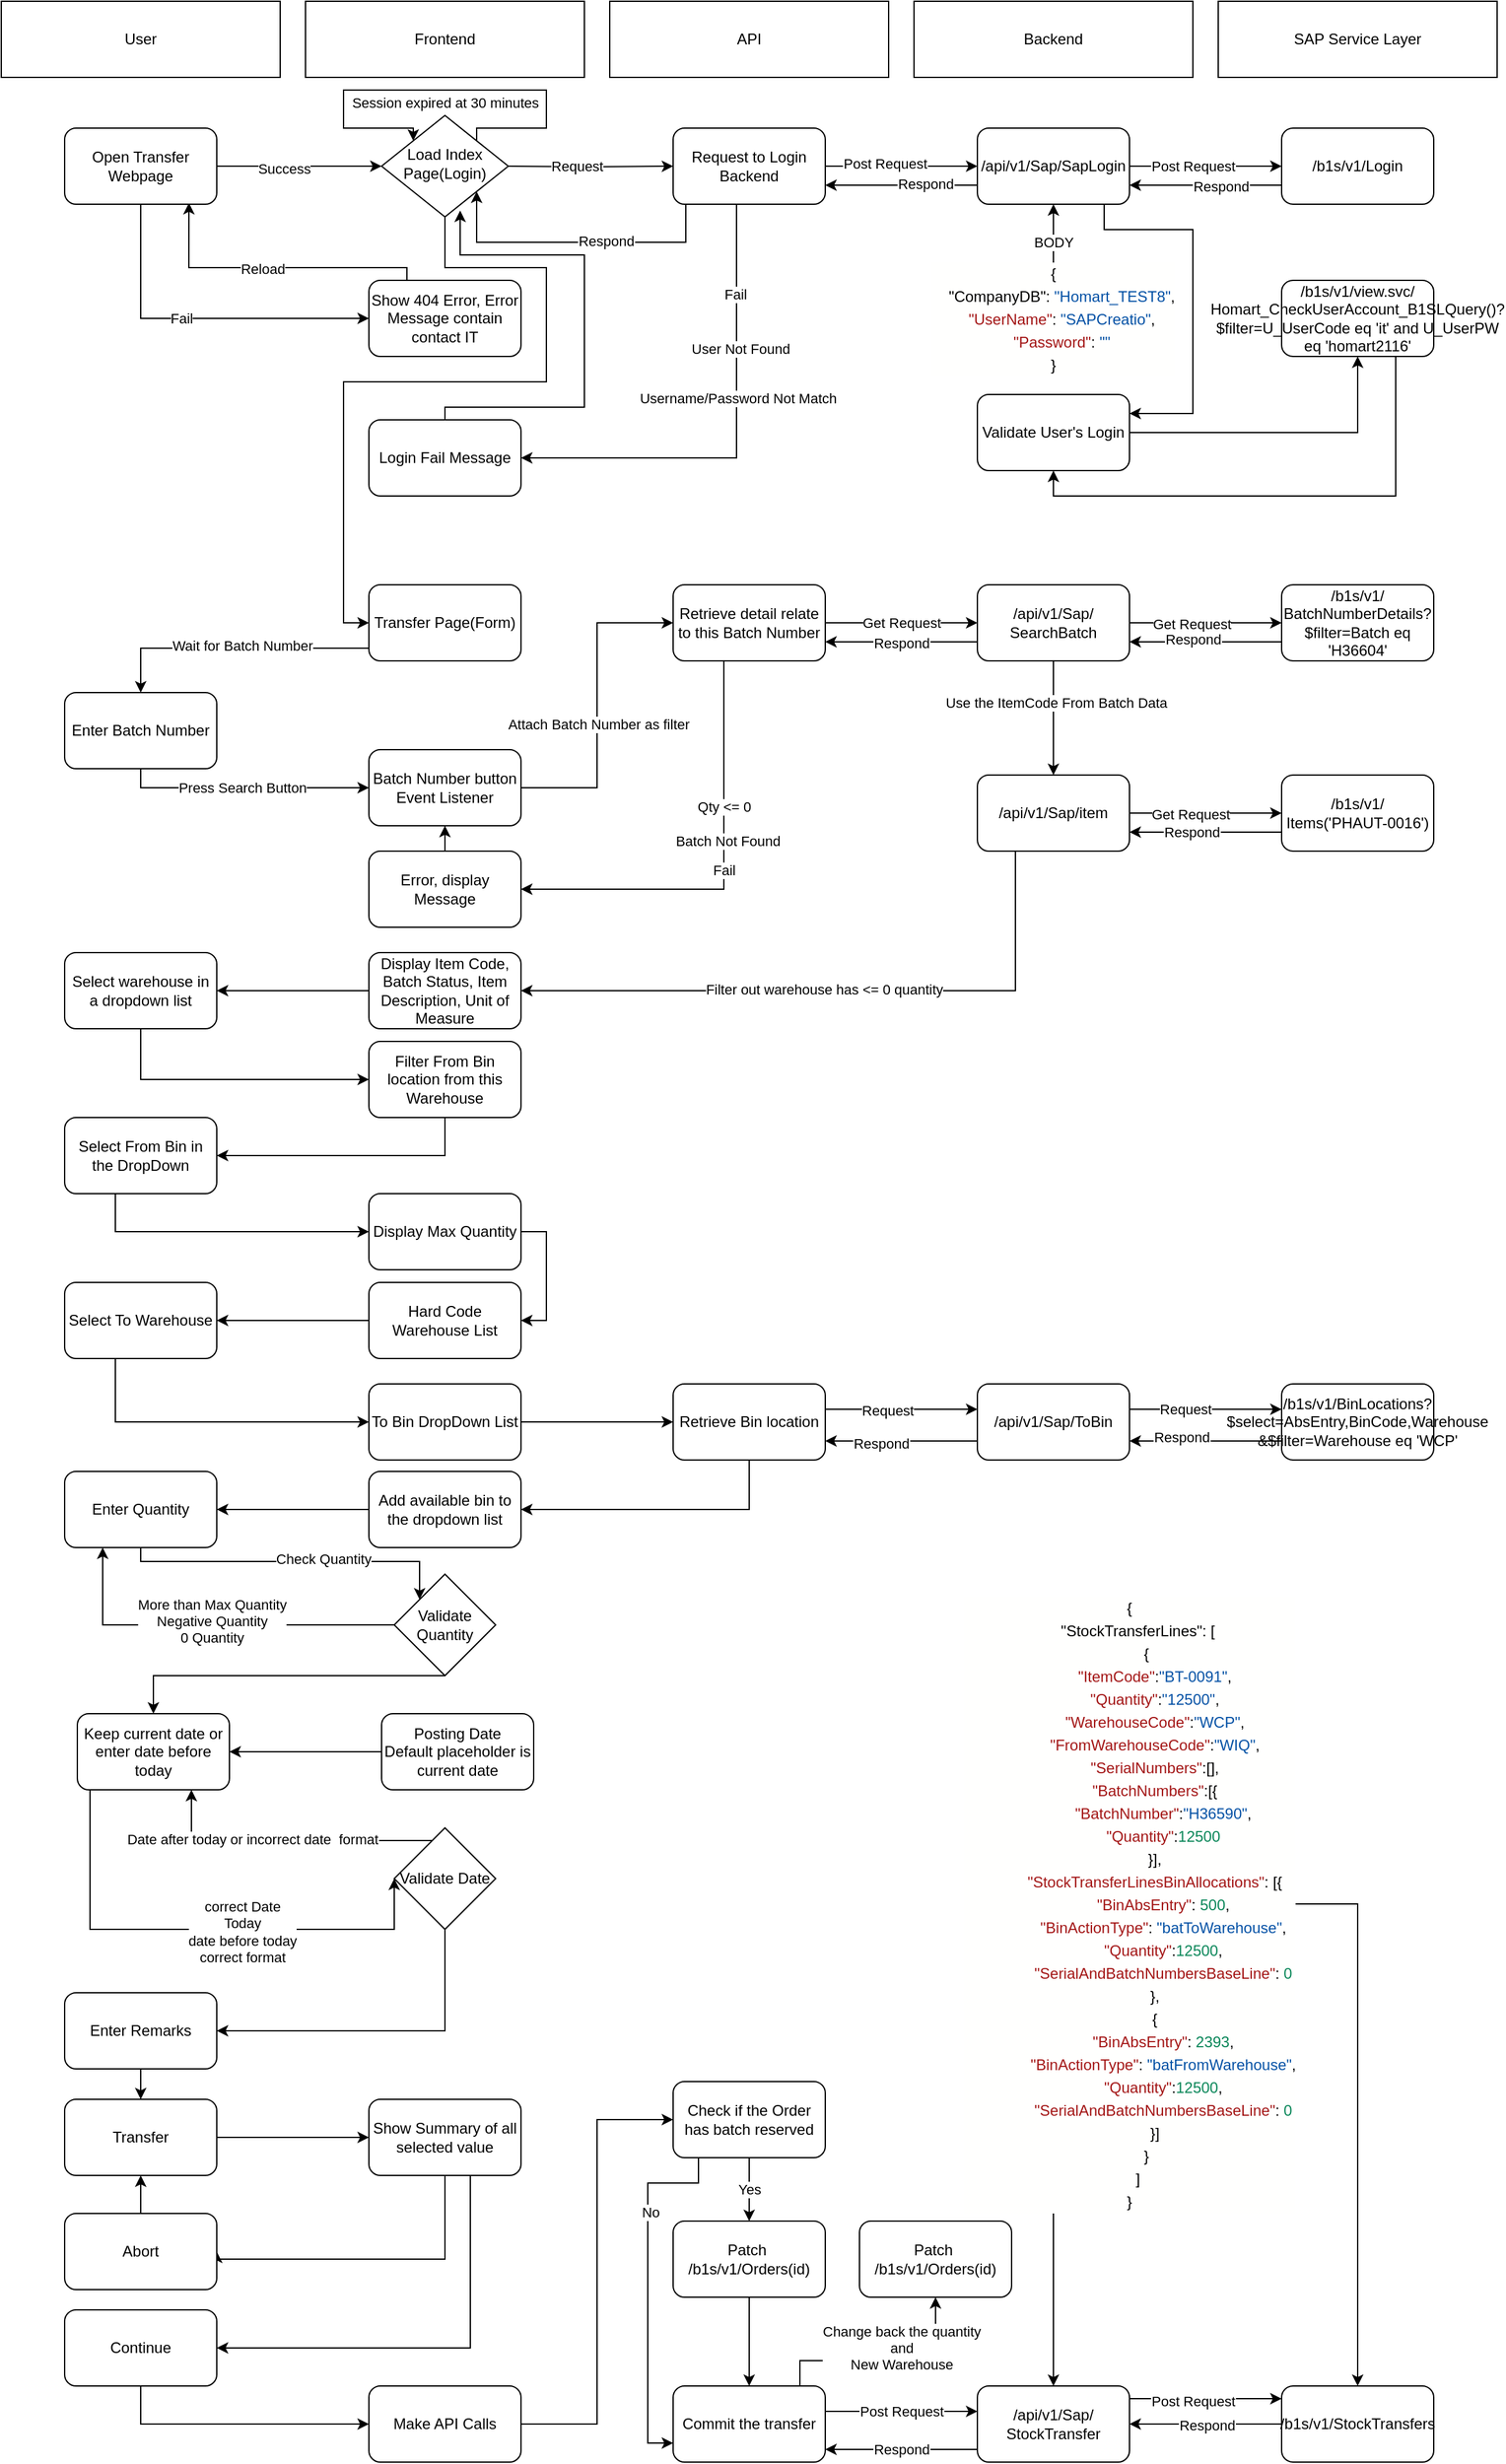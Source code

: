 <mxfile version="21.1.7" type="github">
  <diagram id="C5RBs43oDa-KdzZeNtuy" name="Page-1">
    <mxGraphModel dx="1194" dy="766" grid="1" gridSize="10" guides="1" tooltips="1" connect="1" arrows="1" fold="1" page="1" pageScale="1" pageWidth="827" pageHeight="1169" math="0" shadow="0">
      <root>
        <mxCell id="WIyWlLk6GJQsqaUBKTNV-0" />
        <mxCell id="WIyWlLk6GJQsqaUBKTNV-1" parent="WIyWlLk6GJQsqaUBKTNV-0" />
        <mxCell id="266Brj4KPM92YKpS748g-17" style="edgeStyle=orthogonalEdgeStyle;rounded=0;orthogonalLoop=1;jettySize=auto;html=1;entryX=0;entryY=0.5;entryDx=0;entryDy=0;" parent="WIyWlLk6GJQsqaUBKTNV-1" target="266Brj4KPM92YKpS748g-11" edge="1">
          <mxGeometry relative="1" as="geometry">
            <mxPoint x="430" y="140" as="sourcePoint" />
          </mxGeometry>
        </mxCell>
        <mxCell id="266Brj4KPM92YKpS748g-18" value="Request" style="edgeLabel;html=1;align=center;verticalAlign=middle;resizable=0;points=[];" parent="266Brj4KPM92YKpS748g-17" vertex="1" connectable="0">
          <mxGeometry x="-0.183" y="1" relative="1" as="geometry">
            <mxPoint as="offset" />
          </mxGeometry>
        </mxCell>
        <mxCell id="266Brj4KPM92YKpS748g-58" style="edgeStyle=orthogonalEdgeStyle;rounded=0;orthogonalLoop=1;jettySize=auto;html=1;entryX=0;entryY=0.5;entryDx=0;entryDy=0;" parent="WIyWlLk6GJQsqaUBKTNV-1" source="WIyWlLk6GJQsqaUBKTNV-6" target="266Brj4KPM92YKpS748g-57" edge="1">
          <mxGeometry relative="1" as="geometry">
            <Array as="points">
              <mxPoint x="380" y="220" />
              <mxPoint x="460" y="220" />
              <mxPoint x="460" y="310" />
              <mxPoint x="300" y="310" />
              <mxPoint x="300" y="500" />
            </Array>
          </mxGeometry>
        </mxCell>
        <mxCell id="WIyWlLk6GJQsqaUBKTNV-6" value="Load Index Page(Login)" style="rhombus;whiteSpace=wrap;html=1;shadow=0;fontFamily=Helvetica;fontSize=12;align=center;strokeWidth=1;spacing=6;spacingTop=-4;" parent="WIyWlLk6GJQsqaUBKTNV-1" vertex="1">
          <mxGeometry x="330" y="100" width="100" height="80" as="geometry" />
        </mxCell>
        <mxCell id="266Brj4KPM92YKpS748g-0" value="User" style="rounded=0;whiteSpace=wrap;html=1;" parent="WIyWlLk6GJQsqaUBKTNV-1" vertex="1">
          <mxGeometry x="30" y="10" width="220" height="60" as="geometry" />
        </mxCell>
        <mxCell id="266Brj4KPM92YKpS748g-4" value="Frontend" style="rounded=0;whiteSpace=wrap;html=1;" parent="WIyWlLk6GJQsqaUBKTNV-1" vertex="1">
          <mxGeometry x="270" y="10" width="220" height="60" as="geometry" />
        </mxCell>
        <mxCell id="266Brj4KPM92YKpS748g-5" value="SAP Service Layer" style="rounded=0;whiteSpace=wrap;html=1;" parent="WIyWlLk6GJQsqaUBKTNV-1" vertex="1">
          <mxGeometry x="990" y="10" width="220" height="60" as="geometry" />
        </mxCell>
        <mxCell id="266Brj4KPM92YKpS748g-6" value="API" style="rounded=0;whiteSpace=wrap;html=1;" parent="WIyWlLk6GJQsqaUBKTNV-1" vertex="1">
          <mxGeometry x="510" y="10" width="220" height="60" as="geometry" />
        </mxCell>
        <mxCell id="266Brj4KPM92YKpS748g-7" value="Backend" style="rounded=0;whiteSpace=wrap;html=1;" parent="WIyWlLk6GJQsqaUBKTNV-1" vertex="1">
          <mxGeometry x="750" y="10" width="220" height="60" as="geometry" />
        </mxCell>
        <mxCell id="266Brj4KPM92YKpS748g-13" style="edgeStyle=orthogonalEdgeStyle;rounded=0;orthogonalLoop=1;jettySize=auto;html=1;entryX=0;entryY=0.5;entryDx=0;entryDy=0;" parent="WIyWlLk6GJQsqaUBKTNV-1" source="266Brj4KPM92YKpS748g-11" target="266Brj4KPM92YKpS748g-12" edge="1">
          <mxGeometry relative="1" as="geometry" />
        </mxCell>
        <mxCell id="266Brj4KPM92YKpS748g-28" value="Post Request" style="edgeLabel;html=1;align=center;verticalAlign=middle;resizable=0;points=[];" parent="266Brj4KPM92YKpS748g-13" vertex="1" connectable="0">
          <mxGeometry x="-0.218" y="2" relative="1" as="geometry">
            <mxPoint as="offset" />
          </mxGeometry>
        </mxCell>
        <mxCell id="266Brj4KPM92YKpS748g-22" style="edgeStyle=orthogonalEdgeStyle;rounded=0;orthogonalLoop=1;jettySize=auto;html=1;entryX=1;entryY=0.5;entryDx=0;entryDy=0;" parent="WIyWlLk6GJQsqaUBKTNV-1" source="266Brj4KPM92YKpS748g-11" target="266Brj4KPM92YKpS748g-21" edge="1">
          <mxGeometry relative="1" as="geometry">
            <Array as="points">
              <mxPoint x="610" y="370" />
            </Array>
          </mxGeometry>
        </mxCell>
        <mxCell id="266Brj4KPM92YKpS748g-24" value="Fail" style="edgeLabel;html=1;align=center;verticalAlign=middle;resizable=0;points=[];" parent="266Brj4KPM92YKpS748g-22" vertex="1" connectable="0">
          <mxGeometry x="-0.616" y="-1" relative="1" as="geometry">
            <mxPoint as="offset" />
          </mxGeometry>
        </mxCell>
        <mxCell id="266Brj4KPM92YKpS748g-91" value="User Not Found" style="edgeLabel;html=1;align=center;verticalAlign=middle;resizable=0;points=[];" parent="266Brj4KPM92YKpS748g-22" vertex="1" connectable="0">
          <mxGeometry x="-0.384" y="3" relative="1" as="geometry">
            <mxPoint as="offset" />
          </mxGeometry>
        </mxCell>
        <mxCell id="266Brj4KPM92YKpS748g-92" value="Username/Password Not Match" style="edgeLabel;html=1;align=center;verticalAlign=middle;resizable=0;points=[];" parent="266Brj4KPM92YKpS748g-22" vertex="1" connectable="0">
          <mxGeometry x="-0.173" y="1" relative="1" as="geometry">
            <mxPoint as="offset" />
          </mxGeometry>
        </mxCell>
        <mxCell id="266Brj4KPM92YKpS748g-34" style="edgeStyle=orthogonalEdgeStyle;rounded=0;orthogonalLoop=1;jettySize=auto;html=1;entryX=1;entryY=1;entryDx=0;entryDy=0;" parent="WIyWlLk6GJQsqaUBKTNV-1" source="266Brj4KPM92YKpS748g-11" edge="1">
          <mxGeometry relative="1" as="geometry">
            <mxPoint x="405" y="160" as="targetPoint" />
            <Array as="points">
              <mxPoint x="570" y="200" />
              <mxPoint x="405" y="200" />
            </Array>
          </mxGeometry>
        </mxCell>
        <mxCell id="266Brj4KPM92YKpS748g-35" value="Respond" style="edgeLabel;html=1;align=center;verticalAlign=middle;resizable=0;points=[];" parent="266Brj4KPM92YKpS748g-34" vertex="1" connectable="0">
          <mxGeometry x="-0.205" y="-1" relative="1" as="geometry">
            <mxPoint as="offset" />
          </mxGeometry>
        </mxCell>
        <mxCell id="266Brj4KPM92YKpS748g-11" value="Request to Login Backend" style="rounded=1;whiteSpace=wrap;html=1;" parent="WIyWlLk6GJQsqaUBKTNV-1" vertex="1">
          <mxGeometry x="560" y="110" width="120" height="60" as="geometry" />
        </mxCell>
        <mxCell id="266Brj4KPM92YKpS748g-16" style="edgeStyle=orthogonalEdgeStyle;rounded=0;orthogonalLoop=1;jettySize=auto;html=1;entryX=0;entryY=0.5;entryDx=0;entryDy=0;" parent="WIyWlLk6GJQsqaUBKTNV-1" source="266Brj4KPM92YKpS748g-12" target="266Brj4KPM92YKpS748g-15" edge="1">
          <mxGeometry relative="1" as="geometry" />
        </mxCell>
        <mxCell id="266Brj4KPM92YKpS748g-32" style="edgeStyle=orthogonalEdgeStyle;rounded=0;orthogonalLoop=1;jettySize=auto;html=1;entryX=1;entryY=0.75;entryDx=0;entryDy=0;" parent="WIyWlLk6GJQsqaUBKTNV-1" source="266Brj4KPM92YKpS748g-12" target="266Brj4KPM92YKpS748g-11" edge="1">
          <mxGeometry relative="1" as="geometry">
            <Array as="points">
              <mxPoint x="750" y="155" />
              <mxPoint x="750" y="155" />
            </Array>
          </mxGeometry>
        </mxCell>
        <mxCell id="266Brj4KPM92YKpS748g-33" value="Respond" style="edgeLabel;html=1;align=center;verticalAlign=middle;resizable=0;points=[];" parent="266Brj4KPM92YKpS748g-32" vertex="1" connectable="0">
          <mxGeometry x="-0.309" y="-1" relative="1" as="geometry">
            <mxPoint as="offset" />
          </mxGeometry>
        </mxCell>
        <mxCell id="266Brj4KPM92YKpS748g-98" style="edgeStyle=orthogonalEdgeStyle;rounded=0;orthogonalLoop=1;jettySize=auto;html=1;entryX=1;entryY=0.25;entryDx=0;entryDy=0;" parent="WIyWlLk6GJQsqaUBKTNV-1" source="266Brj4KPM92YKpS748g-12" target="266Brj4KPM92YKpS748g-100" edge="1">
          <mxGeometry relative="1" as="geometry">
            <mxPoint x="940" y="320" as="targetPoint" />
            <Array as="points">
              <mxPoint x="900" y="190" />
              <mxPoint x="970" y="190" />
              <mxPoint x="970" y="335" />
            </Array>
          </mxGeometry>
        </mxCell>
        <mxCell id="266Brj4KPM92YKpS748g-12" value="/api/v1/Sap/SapLogin" style="rounded=1;whiteSpace=wrap;html=1;" parent="WIyWlLk6GJQsqaUBKTNV-1" vertex="1">
          <mxGeometry x="800" y="110" width="120" height="60" as="geometry" />
        </mxCell>
        <mxCell id="266Brj4KPM92YKpS748g-30" style="edgeStyle=orthogonalEdgeStyle;rounded=0;orthogonalLoop=1;jettySize=auto;html=1;entryX=1;entryY=0.75;entryDx=0;entryDy=0;" parent="WIyWlLk6GJQsqaUBKTNV-1" source="266Brj4KPM92YKpS748g-15" target="266Brj4KPM92YKpS748g-12" edge="1">
          <mxGeometry relative="1" as="geometry">
            <Array as="points">
              <mxPoint x="990" y="155" />
              <mxPoint x="990" y="155" />
            </Array>
          </mxGeometry>
        </mxCell>
        <mxCell id="266Brj4KPM92YKpS748g-31" value="Respond" style="edgeLabel;html=1;align=center;verticalAlign=middle;resizable=0;points=[];" parent="266Brj4KPM92YKpS748g-30" vertex="1" connectable="0">
          <mxGeometry x="-0.2" y="1" relative="1" as="geometry">
            <mxPoint as="offset" />
          </mxGeometry>
        </mxCell>
        <mxCell id="266Brj4KPM92YKpS748g-15" value="/b1s/v1/Login" style="rounded=1;whiteSpace=wrap;html=1;" parent="WIyWlLk6GJQsqaUBKTNV-1" vertex="1">
          <mxGeometry x="1040" y="110" width="120" height="60" as="geometry" />
        </mxCell>
        <mxCell id="266Brj4KPM92YKpS748g-38" style="edgeStyle=orthogonalEdgeStyle;rounded=0;orthogonalLoop=1;jettySize=auto;html=1;entryX=0.62;entryY=0.938;entryDx=0;entryDy=0;entryPerimeter=0;" parent="WIyWlLk6GJQsqaUBKTNV-1" source="266Brj4KPM92YKpS748g-21" target="WIyWlLk6GJQsqaUBKTNV-6" edge="1">
          <mxGeometry relative="1" as="geometry">
            <mxPoint x="355" y="160" as="targetPoint" />
            <Array as="points">
              <mxPoint x="380" y="330" />
              <mxPoint x="490" y="330" />
              <mxPoint x="490" y="210" />
              <mxPoint x="392" y="210" />
            </Array>
          </mxGeometry>
        </mxCell>
        <mxCell id="266Brj4KPM92YKpS748g-21" value="Login Fail Message" style="rounded=1;whiteSpace=wrap;html=1;" parent="WIyWlLk6GJQsqaUBKTNV-1" vertex="1">
          <mxGeometry x="320" y="340" width="120" height="60" as="geometry" />
        </mxCell>
        <mxCell id="XrAJqNsaGASNReVhVAm3-0" style="edgeStyle=orthogonalEdgeStyle;rounded=0;orthogonalLoop=1;jettySize=auto;html=1;entryX=0.817;entryY=0.983;entryDx=0;entryDy=0;entryPerimeter=0;" parent="WIyWlLk6GJQsqaUBKTNV-1" source="266Brj4KPM92YKpS748g-46" target="266Brj4KPM92YKpS748g-47" edge="1">
          <mxGeometry relative="1" as="geometry">
            <Array as="points">
              <mxPoint x="350" y="220" />
              <mxPoint x="178" y="220" />
            </Array>
          </mxGeometry>
        </mxCell>
        <mxCell id="XrAJqNsaGASNReVhVAm3-1" value="Reload" style="edgeLabel;html=1;align=center;verticalAlign=middle;resizable=0;points=[];" parent="XrAJqNsaGASNReVhVAm3-0" vertex="1" connectable="0">
          <mxGeometry x="0.064" y="1" relative="1" as="geometry">
            <mxPoint as="offset" />
          </mxGeometry>
        </mxCell>
        <mxCell id="266Brj4KPM92YKpS748g-46" value="Show 404 Error, Error Message contain contact IT" style="rounded=1;whiteSpace=wrap;html=1;" parent="WIyWlLk6GJQsqaUBKTNV-1" vertex="1">
          <mxGeometry x="320" y="230" width="120" height="60" as="geometry" />
        </mxCell>
        <mxCell id="266Brj4KPM92YKpS748g-48" style="edgeStyle=orthogonalEdgeStyle;rounded=0;orthogonalLoop=1;jettySize=auto;html=1;entryX=0;entryY=0.5;entryDx=0;entryDy=0;" parent="WIyWlLk6GJQsqaUBKTNV-1" source="266Brj4KPM92YKpS748g-47" edge="1">
          <mxGeometry relative="1" as="geometry">
            <mxPoint x="330" y="140" as="targetPoint" />
          </mxGeometry>
        </mxCell>
        <mxCell id="266Brj4KPM92YKpS748g-52" value="Success" style="edgeLabel;html=1;align=center;verticalAlign=middle;resizable=0;points=[];" parent="266Brj4KPM92YKpS748g-48" vertex="1" connectable="0">
          <mxGeometry x="-0.185" y="-2" relative="1" as="geometry">
            <mxPoint as="offset" />
          </mxGeometry>
        </mxCell>
        <mxCell id="266Brj4KPM92YKpS748g-55" style="edgeStyle=orthogonalEdgeStyle;rounded=0;orthogonalLoop=1;jettySize=auto;html=1;entryX=0;entryY=0.5;entryDx=0;entryDy=0;" parent="WIyWlLk6GJQsqaUBKTNV-1" source="266Brj4KPM92YKpS748g-47" target="266Brj4KPM92YKpS748g-46" edge="1">
          <mxGeometry relative="1" as="geometry">
            <Array as="points">
              <mxPoint x="140" y="260" />
            </Array>
          </mxGeometry>
        </mxCell>
        <mxCell id="266Brj4KPM92YKpS748g-56" value="Fail" style="edgeLabel;html=1;align=center;verticalAlign=middle;resizable=0;points=[];" parent="266Brj4KPM92YKpS748g-55" vertex="1" connectable="0">
          <mxGeometry x="-0.096" relative="1" as="geometry">
            <mxPoint as="offset" />
          </mxGeometry>
        </mxCell>
        <mxCell id="266Brj4KPM92YKpS748g-47" value="Open Transfer Webpage" style="rounded=1;whiteSpace=wrap;html=1;" parent="WIyWlLk6GJQsqaUBKTNV-1" vertex="1">
          <mxGeometry x="80" y="110" width="120" height="60" as="geometry" />
        </mxCell>
        <mxCell id="266Brj4KPM92YKpS748g-50" style="edgeStyle=orthogonalEdgeStyle;rounded=0;orthogonalLoop=1;jettySize=auto;html=1;exitX=1;exitY=0;exitDx=0;exitDy=0;entryX=0;entryY=0;entryDx=0;entryDy=0;" parent="WIyWlLk6GJQsqaUBKTNV-1" source="WIyWlLk6GJQsqaUBKTNV-6" target="WIyWlLk6GJQsqaUBKTNV-6" edge="1">
          <mxGeometry relative="1" as="geometry">
            <Array as="points">
              <mxPoint x="405" y="110" />
              <mxPoint x="460" y="110" />
              <mxPoint x="460" y="80" />
              <mxPoint x="300" y="80" />
              <mxPoint x="300" y="110" />
              <mxPoint x="355" y="110" />
            </Array>
          </mxGeometry>
        </mxCell>
        <mxCell id="266Brj4KPM92YKpS748g-51" value="Session expired at 30 minutes" style="edgeLabel;html=1;align=center;verticalAlign=middle;resizable=0;points=[];" parent="266Brj4KPM92YKpS748g-50" vertex="1" connectable="0">
          <mxGeometry x="-0.12" y="2" relative="1" as="geometry">
            <mxPoint x="-21" y="8" as="offset" />
          </mxGeometry>
        </mxCell>
        <mxCell id="266Brj4KPM92YKpS748g-62" style="edgeStyle=orthogonalEdgeStyle;rounded=0;orthogonalLoop=1;jettySize=auto;html=1;entryX=0.5;entryY=0;entryDx=0;entryDy=0;" parent="WIyWlLk6GJQsqaUBKTNV-1" source="266Brj4KPM92YKpS748g-57" target="266Brj4KPM92YKpS748g-61" edge="1">
          <mxGeometry relative="1" as="geometry">
            <Array as="points">
              <mxPoint x="140" y="520" />
            </Array>
          </mxGeometry>
        </mxCell>
        <mxCell id="266Brj4KPM92YKpS748g-63" value="Wait for Batch Number" style="edgeLabel;html=1;align=center;verticalAlign=middle;resizable=0;points=[];" parent="266Brj4KPM92YKpS748g-62" vertex="1" connectable="0">
          <mxGeometry x="-0.07" y="-2" relative="1" as="geometry">
            <mxPoint as="offset" />
          </mxGeometry>
        </mxCell>
        <mxCell id="266Brj4KPM92YKpS748g-57" value="Transfer Page(Form)" style="rounded=1;whiteSpace=wrap;html=1;" parent="WIyWlLk6GJQsqaUBKTNV-1" vertex="1">
          <mxGeometry x="320" y="470" width="120" height="60" as="geometry" />
        </mxCell>
        <mxCell id="266Brj4KPM92YKpS748g-65" style="edgeStyle=orthogonalEdgeStyle;rounded=0;orthogonalLoop=1;jettySize=auto;html=1;entryX=0;entryY=0.5;entryDx=0;entryDy=0;" parent="WIyWlLk6GJQsqaUBKTNV-1" source="266Brj4KPM92YKpS748g-61" target="266Brj4KPM92YKpS748g-64" edge="1">
          <mxGeometry relative="1" as="geometry">
            <Array as="points">
              <mxPoint x="140" y="630" />
            </Array>
          </mxGeometry>
        </mxCell>
        <mxCell id="266Brj4KPM92YKpS748g-66" value="Press Search Button" style="edgeLabel;html=1;align=center;verticalAlign=middle;resizable=0;points=[];" parent="266Brj4KPM92YKpS748g-65" vertex="1" connectable="0">
          <mxGeometry x="0.241" y="-3" relative="1" as="geometry">
            <mxPoint x="-26" y="-3" as="offset" />
          </mxGeometry>
        </mxCell>
        <mxCell id="266Brj4KPM92YKpS748g-61" value="Enter Batch Number" style="rounded=1;whiteSpace=wrap;html=1;" parent="WIyWlLk6GJQsqaUBKTNV-1" vertex="1">
          <mxGeometry x="80" y="555" width="120" height="60" as="geometry" />
        </mxCell>
        <mxCell id="266Brj4KPM92YKpS748g-68" style="edgeStyle=orthogonalEdgeStyle;rounded=0;orthogonalLoop=1;jettySize=auto;html=1;entryX=0;entryY=0.5;entryDx=0;entryDy=0;" parent="WIyWlLk6GJQsqaUBKTNV-1" source="266Brj4KPM92YKpS748g-64" target="266Brj4KPM92YKpS748g-67" edge="1">
          <mxGeometry relative="1" as="geometry" />
        </mxCell>
        <mxCell id="266Brj4KPM92YKpS748g-69" value="Attach Batch Number as filter" style="edgeLabel;html=1;align=center;verticalAlign=middle;resizable=0;points=[];" parent="266Brj4KPM92YKpS748g-68" vertex="1" connectable="0">
          <mxGeometry x="-0.12" y="-1" relative="1" as="geometry">
            <mxPoint as="offset" />
          </mxGeometry>
        </mxCell>
        <mxCell id="266Brj4KPM92YKpS748g-64" value="Batch Number button Event Listener" style="rounded=1;whiteSpace=wrap;html=1;" parent="WIyWlLk6GJQsqaUBKTNV-1" vertex="1">
          <mxGeometry x="320" y="600" width="120" height="60" as="geometry" />
        </mxCell>
        <mxCell id="266Brj4KPM92YKpS748g-71" style="edgeStyle=orthogonalEdgeStyle;rounded=0;orthogonalLoop=1;jettySize=auto;html=1;entryX=0;entryY=0.5;entryDx=0;entryDy=0;" parent="WIyWlLk6GJQsqaUBKTNV-1" source="266Brj4KPM92YKpS748g-67" target="266Brj4KPM92YKpS748g-70" edge="1">
          <mxGeometry relative="1" as="geometry" />
        </mxCell>
        <mxCell id="266Brj4KPM92YKpS748g-72" value="Get Request" style="edgeLabel;html=1;align=center;verticalAlign=middle;resizable=0;points=[];" parent="266Brj4KPM92YKpS748g-71" vertex="1" connectable="0">
          <mxGeometry x="0.233" y="-3" relative="1" as="geometry">
            <mxPoint x="-14" y="-3" as="offset" />
          </mxGeometry>
        </mxCell>
        <mxCell id="266Brj4KPM92YKpS748g-77" style="edgeStyle=orthogonalEdgeStyle;rounded=0;orthogonalLoop=1;jettySize=auto;html=1;entryX=1;entryY=0.5;entryDx=0;entryDy=0;" parent="WIyWlLk6GJQsqaUBKTNV-1" source="266Brj4KPM92YKpS748g-67" target="266Brj4KPM92YKpS748g-75" edge="1">
          <mxGeometry relative="1" as="geometry">
            <Array as="points">
              <mxPoint x="600" y="710" />
            </Array>
          </mxGeometry>
        </mxCell>
        <mxCell id="266Brj4KPM92YKpS748g-79" value="Qty &amp;lt;= 0" style="edgeLabel;html=1;align=center;verticalAlign=middle;resizable=0;points=[];" parent="266Brj4KPM92YKpS748g-77" vertex="1" connectable="0">
          <mxGeometry x="-0.325" relative="1" as="geometry">
            <mxPoint as="offset" />
          </mxGeometry>
        </mxCell>
        <mxCell id="266Brj4KPM92YKpS748g-80" value="Batch Not Found" style="edgeLabel;html=1;align=center;verticalAlign=middle;resizable=0;points=[];" parent="266Brj4KPM92YKpS748g-77" vertex="1" connectable="0">
          <mxGeometry x="-0.165" y="3" relative="1" as="geometry">
            <mxPoint as="offset" />
          </mxGeometry>
        </mxCell>
        <mxCell id="266Brj4KPM92YKpS748g-81" value="Fail" style="edgeLabel;html=1;align=center;verticalAlign=middle;resizable=0;points=[];" parent="266Brj4KPM92YKpS748g-77" vertex="1" connectable="0">
          <mxGeometry x="-0.03" y="-3" relative="1" as="geometry">
            <mxPoint x="3" as="offset" />
          </mxGeometry>
        </mxCell>
        <mxCell id="266Brj4KPM92YKpS748g-107" style="edgeStyle=orthogonalEdgeStyle;rounded=0;orthogonalLoop=1;jettySize=auto;html=1;entryX=1;entryY=0.5;entryDx=0;entryDy=0;exitX=0.25;exitY=1;exitDx=0;exitDy=0;" parent="WIyWlLk6GJQsqaUBKTNV-1" source="266Brj4KPM92YKpS748g-132" target="266Brj4KPM92YKpS748g-106" edge="1">
          <mxGeometry relative="1" as="geometry">
            <Array as="points">
              <mxPoint x="830" y="790" />
            </Array>
          </mxGeometry>
        </mxCell>
        <mxCell id="266Brj4KPM92YKpS748g-108" value="Success" style="edgeLabel;html=1;align=center;verticalAlign=middle;resizable=0;points=[];" parent="266Brj4KPM92YKpS748g-107" vertex="1" connectable="0">
          <mxGeometry x="-0.093" y="-3" relative="1" as="geometry">
            <mxPoint as="offset" />
          </mxGeometry>
        </mxCell>
        <mxCell id="266Brj4KPM92YKpS748g-110" value="Filter out warehouse has &amp;lt;= 0 quantity" style="edgeLabel;html=1;align=center;verticalAlign=middle;resizable=0;points=[];" parent="266Brj4KPM92YKpS748g-107" vertex="1" connectable="0">
          <mxGeometry x="0.046" y="-1" relative="1" as="geometry">
            <mxPoint as="offset" />
          </mxGeometry>
        </mxCell>
        <mxCell id="266Brj4KPM92YKpS748g-67" value="Retrieve detail relate to this Batch Number" style="rounded=1;whiteSpace=wrap;html=1;" parent="WIyWlLk6GJQsqaUBKTNV-1" vertex="1">
          <mxGeometry x="560" y="470" width="120" height="60" as="geometry" />
        </mxCell>
        <mxCell id="266Brj4KPM92YKpS748g-73" style="edgeStyle=orthogonalEdgeStyle;rounded=0;orthogonalLoop=1;jettySize=auto;html=1;entryX=1;entryY=0.75;entryDx=0;entryDy=0;" parent="WIyWlLk6GJQsqaUBKTNV-1" source="266Brj4KPM92YKpS748g-70" target="266Brj4KPM92YKpS748g-67" edge="1">
          <mxGeometry relative="1" as="geometry">
            <Array as="points">
              <mxPoint x="770" y="515" />
              <mxPoint x="770" y="515" />
            </Array>
          </mxGeometry>
        </mxCell>
        <mxCell id="266Brj4KPM92YKpS748g-74" value="Respond" style="edgeLabel;html=1;align=center;verticalAlign=middle;resizable=0;points=[];" parent="266Brj4KPM92YKpS748g-73" vertex="1" connectable="0">
          <mxGeometry x="-0.167" y="1" relative="1" as="geometry">
            <mxPoint x="-10" as="offset" />
          </mxGeometry>
        </mxCell>
        <mxCell id="266Brj4KPM92YKpS748g-84" style="edgeStyle=orthogonalEdgeStyle;rounded=0;orthogonalLoop=1;jettySize=auto;html=1;" parent="WIyWlLk6GJQsqaUBKTNV-1" source="266Brj4KPM92YKpS748g-70" target="266Brj4KPM92YKpS748g-83" edge="1">
          <mxGeometry relative="1" as="geometry" />
        </mxCell>
        <mxCell id="266Brj4KPM92YKpS748g-86" value="Get Request" style="edgeLabel;html=1;align=center;verticalAlign=middle;resizable=0;points=[];" parent="266Brj4KPM92YKpS748g-84" vertex="1" connectable="0">
          <mxGeometry x="-0.183" y="-1" relative="1" as="geometry">
            <mxPoint as="offset" />
          </mxGeometry>
        </mxCell>
        <mxCell id="266Brj4KPM92YKpS748g-136" style="edgeStyle=orthogonalEdgeStyle;rounded=0;orthogonalLoop=1;jettySize=auto;html=1;" parent="WIyWlLk6GJQsqaUBKTNV-1" source="266Brj4KPM92YKpS748g-70" target="266Brj4KPM92YKpS748g-132" edge="1">
          <mxGeometry relative="1" as="geometry" />
        </mxCell>
        <mxCell id="266Brj4KPM92YKpS748g-141" value="Use the ItemCode From Batch Data" style="edgeLabel;html=1;align=center;verticalAlign=middle;resizable=0;points=[];" parent="266Brj4KPM92YKpS748g-136" vertex="1" connectable="0">
          <mxGeometry x="-0.267" y="2" relative="1" as="geometry">
            <mxPoint as="offset" />
          </mxGeometry>
        </mxCell>
        <mxCell id="266Brj4KPM92YKpS748g-70" value="/api/v1/Sap/&lt;br&gt;SearchBatch" style="rounded=1;whiteSpace=wrap;html=1;" parent="WIyWlLk6GJQsqaUBKTNV-1" vertex="1">
          <mxGeometry x="800" y="470" width="120" height="60" as="geometry" />
        </mxCell>
        <mxCell id="266Brj4KPM92YKpS748g-76" style="edgeStyle=orthogonalEdgeStyle;rounded=0;orthogonalLoop=1;jettySize=auto;html=1;entryX=0.5;entryY=1;entryDx=0;entryDy=0;" parent="WIyWlLk6GJQsqaUBKTNV-1" source="266Brj4KPM92YKpS748g-75" target="266Brj4KPM92YKpS748g-64" edge="1">
          <mxGeometry relative="1" as="geometry" />
        </mxCell>
        <mxCell id="266Brj4KPM92YKpS748g-75" value="Error, display Message" style="rounded=1;whiteSpace=wrap;html=1;" parent="WIyWlLk6GJQsqaUBKTNV-1" vertex="1">
          <mxGeometry x="320" y="680" width="120" height="60" as="geometry" />
        </mxCell>
        <mxCell id="266Brj4KPM92YKpS748g-85" style="edgeStyle=orthogonalEdgeStyle;rounded=0;orthogonalLoop=1;jettySize=auto;html=1;entryX=1;entryY=0.75;entryDx=0;entryDy=0;" parent="WIyWlLk6GJQsqaUBKTNV-1" source="266Brj4KPM92YKpS748g-83" target="266Brj4KPM92YKpS748g-70" edge="1">
          <mxGeometry relative="1" as="geometry">
            <Array as="points">
              <mxPoint x="1010" y="515" />
              <mxPoint x="1010" y="515" />
            </Array>
          </mxGeometry>
        </mxCell>
        <mxCell id="266Brj4KPM92YKpS748g-89" value="Respond" style="edgeLabel;html=1;align=center;verticalAlign=middle;resizable=0;points=[];" parent="266Brj4KPM92YKpS748g-85" vertex="1" connectable="0">
          <mxGeometry x="0.25" y="-2" relative="1" as="geometry">
            <mxPoint x="5" as="offset" />
          </mxGeometry>
        </mxCell>
        <mxCell id="266Brj4KPM92YKpS748g-83" value="/b1s/v1/&lt;br&gt;BatchNumberDetails?$filter=Batch eq &#39;H36604&#39;" style="rounded=1;whiteSpace=wrap;html=1;" parent="WIyWlLk6GJQsqaUBKTNV-1" vertex="1">
          <mxGeometry x="1040" y="470" width="120" height="60" as="geometry" />
        </mxCell>
        <mxCell id="266Brj4KPM92YKpS748g-87" value="Post Request" style="edgeLabel;html=1;align=center;verticalAlign=middle;resizable=0;points=[];" parent="WIyWlLk6GJQsqaUBKTNV-1" vertex="1" connectable="0">
          <mxGeometry x="970" y="140" as="geometry" />
        </mxCell>
        <mxCell id="266Brj4KPM92YKpS748g-95" value="BODY" style="edgeStyle=orthogonalEdgeStyle;rounded=0;orthogonalLoop=1;jettySize=auto;html=1;entryX=0.5;entryY=1;entryDx=0;entryDy=0;" parent="WIyWlLk6GJQsqaUBKTNV-1" source="266Brj4KPM92YKpS748g-93" target="266Brj4KPM92YKpS748g-12" edge="1">
          <mxGeometry relative="1" as="geometry" />
        </mxCell>
        <mxCell id="266Brj4KPM92YKpS748g-93" value="&lt;div style=&quot;background-color: rgb(255, 255, 254); line-height: 18px;&quot;&gt;&lt;div&gt;{&lt;/div&gt;&lt;div&gt;&amp;nbsp;&amp;nbsp;&amp;nbsp;&amp;nbsp;&quot;CompanyDB&quot;:&amp;nbsp;&lt;span style=&quot;color: #0451a5;&quot;&gt;&quot;Homart_TEST8&quot;&lt;/span&gt;,&lt;/div&gt;&lt;div&gt;&amp;nbsp;&amp;nbsp;&amp;nbsp;&amp;nbsp;&lt;span style=&quot;color: #a31515;&quot;&gt;&quot;UserName&quot;&lt;/span&gt;:&amp;nbsp;&lt;span style=&quot;color: #0451a5;&quot;&gt;&quot;SAPCreatio&quot;&lt;/span&gt;,&lt;/div&gt;&lt;div&gt;&amp;nbsp;&amp;nbsp;&amp;nbsp;&amp;nbsp;&lt;span style=&quot;color: #a31515;&quot;&gt;&quot;Password&quot;&lt;/span&gt;:&amp;nbsp;&lt;span style=&quot;color: #0451a5;&quot;&gt;&quot;&quot;&lt;/span&gt;&lt;/div&gt;&lt;div&gt;}&lt;/div&gt;&lt;/div&gt;" style="whiteSpace=wrap;html=1;" parent="WIyWlLk6GJQsqaUBKTNV-1" vertex="1">
          <mxGeometry x="800" y="230" width="120" height="60" as="geometry" />
        </mxCell>
        <mxCell id="266Brj4KPM92YKpS748g-103" style="edgeStyle=orthogonalEdgeStyle;rounded=0;orthogonalLoop=1;jettySize=auto;html=1;entryX=0.5;entryY=1;entryDx=0;entryDy=0;" parent="WIyWlLk6GJQsqaUBKTNV-1" source="266Brj4KPM92YKpS748g-100" target="266Brj4KPM92YKpS748g-102" edge="1">
          <mxGeometry relative="1" as="geometry" />
        </mxCell>
        <mxCell id="266Brj4KPM92YKpS748g-100" value="Validate User&#39;s Login" style="rounded=1;whiteSpace=wrap;html=1;" parent="WIyWlLk6GJQsqaUBKTNV-1" vertex="1">
          <mxGeometry x="800" y="320" width="120" height="60" as="geometry" />
        </mxCell>
        <mxCell id="266Brj4KPM92YKpS748g-104" style="edgeStyle=orthogonalEdgeStyle;rounded=0;orthogonalLoop=1;jettySize=auto;html=1;entryX=0.5;entryY=1;entryDx=0;entryDy=0;" parent="WIyWlLk6GJQsqaUBKTNV-1" source="266Brj4KPM92YKpS748g-102" target="266Brj4KPM92YKpS748g-100" edge="1">
          <mxGeometry relative="1" as="geometry">
            <Array as="points">
              <mxPoint x="1130" y="400" />
              <mxPoint x="860" y="400" />
            </Array>
          </mxGeometry>
        </mxCell>
        <mxCell id="266Brj4KPM92YKpS748g-102" value="/b1s/v1/view.svc/&lt;br&gt;Homart_CheckUserAccount_B1SLQuery()?$filter=U_UserCode eq &#39;it&#39; and U_UserPW eq &#39;homart2116&#39;" style="rounded=1;whiteSpace=wrap;html=1;" parent="WIyWlLk6GJQsqaUBKTNV-1" vertex="1">
          <mxGeometry x="1040" y="230" width="120" height="60" as="geometry" />
        </mxCell>
        <mxCell id="266Brj4KPM92YKpS748g-111" style="edgeStyle=orthogonalEdgeStyle;rounded=0;orthogonalLoop=1;jettySize=auto;html=1;entryX=1;entryY=0.5;entryDx=0;entryDy=0;" parent="WIyWlLk6GJQsqaUBKTNV-1" source="266Brj4KPM92YKpS748g-106" target="266Brj4KPM92YKpS748g-109" edge="1">
          <mxGeometry relative="1" as="geometry" />
        </mxCell>
        <mxCell id="266Brj4KPM92YKpS748g-106" value="Display Item Code, Batch Status, Item Description, Unit of Measure" style="rounded=1;whiteSpace=wrap;html=1;" parent="WIyWlLk6GJQsqaUBKTNV-1" vertex="1">
          <mxGeometry x="320" y="760" width="120" height="60" as="geometry" />
        </mxCell>
        <mxCell id="266Brj4KPM92YKpS748g-113" style="edgeStyle=orthogonalEdgeStyle;rounded=0;orthogonalLoop=1;jettySize=auto;html=1;entryX=0;entryY=0.5;entryDx=0;entryDy=0;" parent="WIyWlLk6GJQsqaUBKTNV-1" source="266Brj4KPM92YKpS748g-109" target="266Brj4KPM92YKpS748g-112" edge="1">
          <mxGeometry relative="1" as="geometry">
            <Array as="points">
              <mxPoint x="140" y="860" />
            </Array>
          </mxGeometry>
        </mxCell>
        <mxCell id="266Brj4KPM92YKpS748g-109" value="Select warehouse in a dropdown list" style="rounded=1;whiteSpace=wrap;html=1;" parent="WIyWlLk6GJQsqaUBKTNV-1" vertex="1">
          <mxGeometry x="80" y="760" width="120" height="60" as="geometry" />
        </mxCell>
        <mxCell id="266Brj4KPM92YKpS748g-121" style="edgeStyle=orthogonalEdgeStyle;rounded=0;orthogonalLoop=1;jettySize=auto;html=1;entryX=1;entryY=0.5;entryDx=0;entryDy=0;" parent="WIyWlLk6GJQsqaUBKTNV-1" source="266Brj4KPM92YKpS748g-112" target="266Brj4KPM92YKpS748g-117" edge="1">
          <mxGeometry relative="1" as="geometry">
            <Array as="points">
              <mxPoint x="380" y="920" />
            </Array>
          </mxGeometry>
        </mxCell>
        <mxCell id="266Brj4KPM92YKpS748g-112" value="Filter From Bin location from this Warehouse" style="rounded=1;whiteSpace=wrap;html=1;" parent="WIyWlLk6GJQsqaUBKTNV-1" vertex="1">
          <mxGeometry x="320" y="830" width="120" height="60" as="geometry" />
        </mxCell>
        <mxCell id="266Brj4KPM92YKpS748g-123" style="edgeStyle=orthogonalEdgeStyle;rounded=0;orthogonalLoop=1;jettySize=auto;html=1;entryX=0;entryY=0.5;entryDx=0;entryDy=0;" parent="WIyWlLk6GJQsqaUBKTNV-1" source="266Brj4KPM92YKpS748g-117" target="266Brj4KPM92YKpS748g-122" edge="1">
          <mxGeometry relative="1" as="geometry">
            <Array as="points">
              <mxPoint x="120" y="980" />
            </Array>
          </mxGeometry>
        </mxCell>
        <mxCell id="266Brj4KPM92YKpS748g-117" value="Select From Bin in the DropDown" style="rounded=1;whiteSpace=wrap;html=1;" parent="WIyWlLk6GJQsqaUBKTNV-1" vertex="1">
          <mxGeometry x="80" y="890" width="120" height="60" as="geometry" />
        </mxCell>
        <mxCell id="XrAJqNsaGASNReVhVAm3-2" style="edgeStyle=orthogonalEdgeStyle;rounded=0;orthogonalLoop=1;jettySize=auto;html=1;entryX=1;entryY=0.5;entryDx=0;entryDy=0;" parent="WIyWlLk6GJQsqaUBKTNV-1" source="266Brj4KPM92YKpS748g-122" target="266Brj4KPM92YKpS748g-126" edge="1">
          <mxGeometry relative="1" as="geometry">
            <Array as="points">
              <mxPoint x="460" y="980" />
              <mxPoint x="460" y="1050" />
            </Array>
          </mxGeometry>
        </mxCell>
        <mxCell id="266Brj4KPM92YKpS748g-122" value="Display Max Quantity" style="rounded=1;whiteSpace=wrap;html=1;" parent="WIyWlLk6GJQsqaUBKTNV-1" vertex="1">
          <mxGeometry x="320" y="950" width="120" height="60" as="geometry" />
        </mxCell>
        <mxCell id="266Brj4KPM92YKpS748g-131" style="edgeStyle=orthogonalEdgeStyle;rounded=0;orthogonalLoop=1;jettySize=auto;html=1;entryX=0;entryY=0.5;entryDx=0;entryDy=0;" parent="WIyWlLk6GJQsqaUBKTNV-1" source="266Brj4KPM92YKpS748g-124" target="266Brj4KPM92YKpS748g-128" edge="1">
          <mxGeometry relative="1" as="geometry">
            <Array as="points">
              <mxPoint x="120" y="1130" />
            </Array>
          </mxGeometry>
        </mxCell>
        <mxCell id="266Brj4KPM92YKpS748g-124" value="Select To Warehouse" style="rounded=1;whiteSpace=wrap;html=1;" parent="WIyWlLk6GJQsqaUBKTNV-1" vertex="1">
          <mxGeometry x="80" y="1020" width="120" height="60" as="geometry" />
        </mxCell>
        <mxCell id="266Brj4KPM92YKpS748g-130" style="edgeStyle=orthogonalEdgeStyle;rounded=0;orthogonalLoop=1;jettySize=auto;html=1;entryX=1;entryY=0.5;entryDx=0;entryDy=0;" parent="WIyWlLk6GJQsqaUBKTNV-1" source="266Brj4KPM92YKpS748g-126" target="266Brj4KPM92YKpS748g-124" edge="1">
          <mxGeometry relative="1" as="geometry" />
        </mxCell>
        <mxCell id="266Brj4KPM92YKpS748g-126" value="Hard Code Warehouse List" style="rounded=1;whiteSpace=wrap;html=1;" parent="WIyWlLk6GJQsqaUBKTNV-1" vertex="1">
          <mxGeometry x="320" y="1020" width="120" height="60" as="geometry" />
        </mxCell>
        <mxCell id="266Brj4KPM92YKpS748g-144" style="edgeStyle=orthogonalEdgeStyle;rounded=0;orthogonalLoop=1;jettySize=auto;html=1;entryX=0;entryY=0.5;entryDx=0;entryDy=0;" parent="WIyWlLk6GJQsqaUBKTNV-1" source="266Brj4KPM92YKpS748g-128" target="266Brj4KPM92YKpS748g-143" edge="1">
          <mxGeometry relative="1" as="geometry" />
        </mxCell>
        <mxCell id="266Brj4KPM92YKpS748g-128" value="To Bin DropDown List" style="rounded=1;whiteSpace=wrap;html=1;" parent="WIyWlLk6GJQsqaUBKTNV-1" vertex="1">
          <mxGeometry x="320" y="1100" width="120" height="60" as="geometry" />
        </mxCell>
        <mxCell id="266Brj4KPM92YKpS748g-137" style="edgeStyle=orthogonalEdgeStyle;rounded=0;orthogonalLoop=1;jettySize=auto;html=1;entryX=0;entryY=0.5;entryDx=0;entryDy=0;" parent="WIyWlLk6GJQsqaUBKTNV-1" source="266Brj4KPM92YKpS748g-132" target="266Brj4KPM92YKpS748g-134" edge="1">
          <mxGeometry relative="1" as="geometry" />
        </mxCell>
        <mxCell id="266Brj4KPM92YKpS748g-138" value="Get Request" style="edgeLabel;html=1;align=center;verticalAlign=middle;resizable=0;points=[];" parent="266Brj4KPM92YKpS748g-137" vertex="1" connectable="0">
          <mxGeometry x="-0.2" y="-1" relative="1" as="geometry">
            <mxPoint as="offset" />
          </mxGeometry>
        </mxCell>
        <mxCell id="266Brj4KPM92YKpS748g-132" value="/api/v1/Sap/item" style="rounded=1;whiteSpace=wrap;html=1;" parent="WIyWlLk6GJQsqaUBKTNV-1" vertex="1">
          <mxGeometry x="800" y="620" width="120" height="60" as="geometry" />
        </mxCell>
        <mxCell id="266Brj4KPM92YKpS748g-139" style="edgeStyle=orthogonalEdgeStyle;rounded=0;orthogonalLoop=1;jettySize=auto;html=1;entryX=1;entryY=0.75;entryDx=0;entryDy=0;" parent="WIyWlLk6GJQsqaUBKTNV-1" source="266Brj4KPM92YKpS748g-134" target="266Brj4KPM92YKpS748g-132" edge="1">
          <mxGeometry relative="1" as="geometry">
            <Array as="points">
              <mxPoint x="1010" y="665" />
              <mxPoint x="1010" y="665" />
            </Array>
          </mxGeometry>
        </mxCell>
        <mxCell id="266Brj4KPM92YKpS748g-140" value="Respond" style="edgeLabel;html=1;align=center;verticalAlign=middle;resizable=0;points=[];" parent="266Brj4KPM92YKpS748g-139" vertex="1" connectable="0">
          <mxGeometry x="0.183" relative="1" as="geometry">
            <mxPoint as="offset" />
          </mxGeometry>
        </mxCell>
        <mxCell id="266Brj4KPM92YKpS748g-134" value="/b1s/v1/&lt;br&gt;Items(&#39;PHAUT-0016&#39;)" style="rounded=1;whiteSpace=wrap;html=1;" parent="WIyWlLk6GJQsqaUBKTNV-1" vertex="1">
          <mxGeometry x="1040" y="620" width="120" height="60" as="geometry" />
        </mxCell>
        <mxCell id="266Brj4KPM92YKpS748g-158" style="edgeStyle=orthogonalEdgeStyle;rounded=0;orthogonalLoop=1;jettySize=auto;html=1;entryX=1;entryY=0.5;entryDx=0;entryDy=0;" parent="WIyWlLk6GJQsqaUBKTNV-1" source="266Brj4KPM92YKpS748g-143" target="266Brj4KPM92YKpS748g-157" edge="1">
          <mxGeometry relative="1" as="geometry">
            <Array as="points">
              <mxPoint x="620" y="1199" />
            </Array>
          </mxGeometry>
        </mxCell>
        <mxCell id="XrAJqNsaGASNReVhVAm3-3" style="edgeStyle=orthogonalEdgeStyle;rounded=0;orthogonalLoop=1;jettySize=auto;html=1;" parent="WIyWlLk6GJQsqaUBKTNV-1" source="266Brj4KPM92YKpS748g-143" target="266Brj4KPM92YKpS748g-145" edge="1">
          <mxGeometry relative="1" as="geometry">
            <Array as="points">
              <mxPoint x="740" y="1120" />
              <mxPoint x="740" y="1120" />
            </Array>
          </mxGeometry>
        </mxCell>
        <mxCell id="XrAJqNsaGASNReVhVAm3-4" value="Request" style="edgeLabel;html=1;align=center;verticalAlign=middle;resizable=0;points=[];" parent="XrAJqNsaGASNReVhVAm3-3" vertex="1" connectable="0">
          <mxGeometry x="-0.183" y="-1" relative="1" as="geometry">
            <mxPoint as="offset" />
          </mxGeometry>
        </mxCell>
        <mxCell id="266Brj4KPM92YKpS748g-143" value="Retrieve Bin location" style="rounded=1;whiteSpace=wrap;html=1;" parent="WIyWlLk6GJQsqaUBKTNV-1" vertex="1">
          <mxGeometry x="560" y="1100" width="120" height="60" as="geometry" />
        </mxCell>
        <mxCell id="266Brj4KPM92YKpS748g-149" style="edgeStyle=orthogonalEdgeStyle;rounded=0;orthogonalLoop=1;jettySize=auto;html=1;" parent="WIyWlLk6GJQsqaUBKTNV-1" source="266Brj4KPM92YKpS748g-145" target="266Brj4KPM92YKpS748g-147" edge="1">
          <mxGeometry relative="1" as="geometry">
            <Array as="points">
              <mxPoint x="960" y="1120" />
              <mxPoint x="960" y="1120" />
            </Array>
          </mxGeometry>
        </mxCell>
        <mxCell id="266Brj4KPM92YKpS748g-151" value="Request" style="edgeLabel;html=1;align=center;verticalAlign=middle;resizable=0;points=[];" parent="266Brj4KPM92YKpS748g-149" vertex="1" connectable="0">
          <mxGeometry x="-0.274" relative="1" as="geometry">
            <mxPoint as="offset" />
          </mxGeometry>
        </mxCell>
        <mxCell id="XrAJqNsaGASNReVhVAm3-5" style="edgeStyle=orthogonalEdgeStyle;rounded=0;orthogonalLoop=1;jettySize=auto;html=1;entryX=1;entryY=0.75;entryDx=0;entryDy=0;" parent="WIyWlLk6GJQsqaUBKTNV-1" source="266Brj4KPM92YKpS748g-145" target="266Brj4KPM92YKpS748g-143" edge="1">
          <mxGeometry relative="1" as="geometry">
            <Array as="points">
              <mxPoint x="770" y="1145" />
              <mxPoint x="770" y="1145" />
            </Array>
          </mxGeometry>
        </mxCell>
        <mxCell id="XrAJqNsaGASNReVhVAm3-6" value="Respond" style="edgeLabel;html=1;align=center;verticalAlign=middle;resizable=0;points=[];" parent="XrAJqNsaGASNReVhVAm3-5" vertex="1" connectable="0">
          <mxGeometry x="0.267" y="2" relative="1" as="geometry">
            <mxPoint as="offset" />
          </mxGeometry>
        </mxCell>
        <mxCell id="266Brj4KPM92YKpS748g-145" value="/api/v1/Sap/ToBin" style="rounded=1;whiteSpace=wrap;html=1;" parent="WIyWlLk6GJQsqaUBKTNV-1" vertex="1">
          <mxGeometry x="800" y="1100" width="120" height="60" as="geometry" />
        </mxCell>
        <mxCell id="266Brj4KPM92YKpS748g-152" style="edgeStyle=orthogonalEdgeStyle;rounded=0;orthogonalLoop=1;jettySize=auto;html=1;entryX=1;entryY=0.75;entryDx=0;entryDy=0;" parent="WIyWlLk6GJQsqaUBKTNV-1" source="266Brj4KPM92YKpS748g-147" target="266Brj4KPM92YKpS748g-145" edge="1">
          <mxGeometry relative="1" as="geometry">
            <Array as="points">
              <mxPoint x="1010" y="1145" />
              <mxPoint x="1010" y="1145" />
            </Array>
          </mxGeometry>
        </mxCell>
        <mxCell id="266Brj4KPM92YKpS748g-153" value="Respond" style="edgeLabel;html=1;align=center;verticalAlign=middle;resizable=0;points=[];" parent="266Brj4KPM92YKpS748g-152" vertex="1" connectable="0">
          <mxGeometry x="0.313" y="-3" relative="1" as="geometry">
            <mxPoint as="offset" />
          </mxGeometry>
        </mxCell>
        <mxCell id="266Brj4KPM92YKpS748g-147" value="/b1s/v1/BinLocations?$select=AbsEntry,BinCode,Warehouse&lt;br&gt;&amp;amp;$filter=Warehouse eq &#39;WCP&#39;" style="rounded=1;whiteSpace=wrap;html=1;" parent="WIyWlLk6GJQsqaUBKTNV-1" vertex="1">
          <mxGeometry x="1040" y="1100" width="120" height="60" as="geometry" />
        </mxCell>
        <mxCell id="266Brj4KPM92YKpS748g-160" style="edgeStyle=orthogonalEdgeStyle;rounded=0;orthogonalLoop=1;jettySize=auto;html=1;" parent="WIyWlLk6GJQsqaUBKTNV-1" source="266Brj4KPM92YKpS748g-157" target="266Brj4KPM92YKpS748g-159" edge="1">
          <mxGeometry relative="1" as="geometry" />
        </mxCell>
        <mxCell id="266Brj4KPM92YKpS748g-157" value="Add available bin to the dropdown list" style="rounded=1;whiteSpace=wrap;html=1;" parent="WIyWlLk6GJQsqaUBKTNV-1" vertex="1">
          <mxGeometry x="320" y="1169" width="120" height="60" as="geometry" />
        </mxCell>
        <mxCell id="266Brj4KPM92YKpS748g-163" style="edgeStyle=orthogonalEdgeStyle;rounded=0;orthogonalLoop=1;jettySize=auto;html=1;entryX=0;entryY=0;entryDx=0;entryDy=0;" parent="WIyWlLk6GJQsqaUBKTNV-1" source="266Brj4KPM92YKpS748g-159" target="266Brj4KPM92YKpS748g-162" edge="1">
          <mxGeometry relative="1" as="geometry">
            <Array as="points">
              <mxPoint x="140" y="1240" />
              <mxPoint x="360" y="1240" />
            </Array>
          </mxGeometry>
        </mxCell>
        <mxCell id="266Brj4KPM92YKpS748g-167" value="Check Quantity" style="edgeLabel;html=1;align=center;verticalAlign=middle;resizable=0;points=[];" parent="266Brj4KPM92YKpS748g-163" vertex="1" connectable="0">
          <mxGeometry x="0.197" y="2" relative="1" as="geometry">
            <mxPoint x="-1" as="offset" />
          </mxGeometry>
        </mxCell>
        <mxCell id="266Brj4KPM92YKpS748g-159" value="Enter Quantity" style="rounded=1;whiteSpace=wrap;html=1;" parent="WIyWlLk6GJQsqaUBKTNV-1" vertex="1">
          <mxGeometry x="80" y="1169" width="120" height="60" as="geometry" />
        </mxCell>
        <mxCell id="266Brj4KPM92YKpS748g-164" style="edgeStyle=orthogonalEdgeStyle;rounded=0;orthogonalLoop=1;jettySize=auto;html=1;entryX=0.25;entryY=1;entryDx=0;entryDy=0;" parent="WIyWlLk6GJQsqaUBKTNV-1" source="266Brj4KPM92YKpS748g-162" target="266Brj4KPM92YKpS748g-159" edge="1">
          <mxGeometry relative="1" as="geometry" />
        </mxCell>
        <mxCell id="266Brj4KPM92YKpS748g-166" value="More than Max Quantity&lt;br&gt;Negative Quantity&lt;br&gt;0 Quantity" style="edgeLabel;html=1;align=center;verticalAlign=middle;resizable=0;points=[];" parent="266Brj4KPM92YKpS748g-164" vertex="1" connectable="0">
          <mxGeometry x="-0.007" y="-3" relative="1" as="geometry">
            <mxPoint as="offset" />
          </mxGeometry>
        </mxCell>
        <mxCell id="XrAJqNsaGASNReVhVAm3-7" style="edgeStyle=orthogonalEdgeStyle;rounded=0;orthogonalLoop=1;jettySize=auto;html=1;entryX=0.5;entryY=0;entryDx=0;entryDy=0;" parent="WIyWlLk6GJQsqaUBKTNV-1" source="266Brj4KPM92YKpS748g-162" target="266Brj4KPM92YKpS748g-169" edge="1">
          <mxGeometry relative="1" as="geometry">
            <Array as="points">
              <mxPoint x="150" y="1330" />
            </Array>
          </mxGeometry>
        </mxCell>
        <mxCell id="266Brj4KPM92YKpS748g-162" value="Validate Quantity" style="rhombus;whiteSpace=wrap;html=1;" parent="WIyWlLk6GJQsqaUBKTNV-1" vertex="1">
          <mxGeometry x="340" y="1250" width="80" height="80" as="geometry" />
        </mxCell>
        <mxCell id="266Brj4KPM92YKpS748g-170" style="edgeStyle=orthogonalEdgeStyle;rounded=0;orthogonalLoop=1;jettySize=auto;html=1;" parent="WIyWlLk6GJQsqaUBKTNV-1" source="266Brj4KPM92YKpS748g-168" target="266Brj4KPM92YKpS748g-169" edge="1">
          <mxGeometry relative="1" as="geometry" />
        </mxCell>
        <mxCell id="266Brj4KPM92YKpS748g-168" value="Posting Date&lt;br&gt;Default placeholder is current date" style="rounded=1;whiteSpace=wrap;html=1;" parent="WIyWlLk6GJQsqaUBKTNV-1" vertex="1">
          <mxGeometry x="330" y="1360" width="120" height="60" as="geometry" />
        </mxCell>
        <mxCell id="266Brj4KPM92YKpS748g-173" style="edgeStyle=orthogonalEdgeStyle;rounded=0;orthogonalLoop=1;jettySize=auto;html=1;entryX=0;entryY=0.5;entryDx=0;entryDy=0;" parent="WIyWlLk6GJQsqaUBKTNV-1" source="266Brj4KPM92YKpS748g-169" target="266Brj4KPM92YKpS748g-172" edge="1">
          <mxGeometry relative="1" as="geometry">
            <Array as="points">
              <mxPoint x="100" y="1530" />
              <mxPoint x="340" y="1530" />
            </Array>
          </mxGeometry>
        </mxCell>
        <mxCell id="266Brj4KPM92YKpS748g-176" value="correct Date&lt;br&gt;Today&lt;br&gt;date before today&lt;br&gt;correct format" style="edgeLabel;html=1;align=center;verticalAlign=middle;resizable=0;points=[];" parent="266Brj4KPM92YKpS748g-173" vertex="1" connectable="0">
          <mxGeometry x="0.177" y="-2" relative="1" as="geometry">
            <mxPoint as="offset" />
          </mxGeometry>
        </mxCell>
        <mxCell id="266Brj4KPM92YKpS748g-169" value="Keep current date or enter date before today" style="rounded=1;whiteSpace=wrap;html=1;" parent="WIyWlLk6GJQsqaUBKTNV-1" vertex="1">
          <mxGeometry x="90" y="1360" width="120" height="60" as="geometry" />
        </mxCell>
        <mxCell id="266Brj4KPM92YKpS748g-174" style="edgeStyle=orthogonalEdgeStyle;rounded=0;orthogonalLoop=1;jettySize=auto;html=1;entryX=0.75;entryY=1;entryDx=0;entryDy=0;" parent="WIyWlLk6GJQsqaUBKTNV-1" source="266Brj4KPM92YKpS748g-172" target="266Brj4KPM92YKpS748g-169" edge="1">
          <mxGeometry relative="1" as="geometry">
            <Array as="points">
              <mxPoint x="180" y="1460" />
            </Array>
          </mxGeometry>
        </mxCell>
        <mxCell id="266Brj4KPM92YKpS748g-175" value="Date after today or incorrect date&amp;nbsp; format" style="edgeLabel;html=1;align=center;verticalAlign=middle;resizable=0;points=[];" parent="266Brj4KPM92YKpS748g-174" vertex="1" connectable="0">
          <mxGeometry x="0.224" y="-1" relative="1" as="geometry">
            <mxPoint x="-1" as="offset" />
          </mxGeometry>
        </mxCell>
        <mxCell id="266Brj4KPM92YKpS748g-178" style="edgeStyle=orthogonalEdgeStyle;rounded=0;orthogonalLoop=1;jettySize=auto;html=1;entryX=1;entryY=0.5;entryDx=0;entryDy=0;" parent="WIyWlLk6GJQsqaUBKTNV-1" source="266Brj4KPM92YKpS748g-172" target="266Brj4KPM92YKpS748g-177" edge="1">
          <mxGeometry relative="1" as="geometry">
            <Array as="points">
              <mxPoint x="380" y="1610" />
            </Array>
          </mxGeometry>
        </mxCell>
        <mxCell id="266Brj4KPM92YKpS748g-172" value="Validate Date" style="rhombus;whiteSpace=wrap;html=1;" parent="WIyWlLk6GJQsqaUBKTNV-1" vertex="1">
          <mxGeometry x="340" y="1450" width="80" height="80" as="geometry" />
        </mxCell>
        <mxCell id="266Brj4KPM92YKpS748g-180" style="edgeStyle=orthogonalEdgeStyle;rounded=0;orthogonalLoop=1;jettySize=auto;html=1;" parent="WIyWlLk6GJQsqaUBKTNV-1" source="266Brj4KPM92YKpS748g-177" target="266Brj4KPM92YKpS748g-179" edge="1">
          <mxGeometry relative="1" as="geometry" />
        </mxCell>
        <mxCell id="266Brj4KPM92YKpS748g-177" value="Enter Remarks" style="rounded=1;whiteSpace=wrap;html=1;" parent="WIyWlLk6GJQsqaUBKTNV-1" vertex="1">
          <mxGeometry x="80" y="1580" width="120" height="60" as="geometry" />
        </mxCell>
        <mxCell id="266Brj4KPM92YKpS748g-182" style="edgeStyle=orthogonalEdgeStyle;rounded=0;orthogonalLoop=1;jettySize=auto;html=1;" parent="WIyWlLk6GJQsqaUBKTNV-1" source="266Brj4KPM92YKpS748g-179" target="266Brj4KPM92YKpS748g-181" edge="1">
          <mxGeometry relative="1" as="geometry" />
        </mxCell>
        <mxCell id="266Brj4KPM92YKpS748g-179" value="Transfer" style="rounded=1;whiteSpace=wrap;html=1;" parent="WIyWlLk6GJQsqaUBKTNV-1" vertex="1">
          <mxGeometry x="80" y="1664" width="120" height="60" as="geometry" />
        </mxCell>
        <mxCell id="266Brj4KPM92YKpS748g-185" style="edgeStyle=orthogonalEdgeStyle;rounded=0;orthogonalLoop=1;jettySize=auto;html=1;entryX=1;entryY=0.5;entryDx=0;entryDy=0;" parent="WIyWlLk6GJQsqaUBKTNV-1" source="266Brj4KPM92YKpS748g-181" target="266Brj4KPM92YKpS748g-183" edge="1">
          <mxGeometry relative="1" as="geometry">
            <Array as="points">
              <mxPoint x="380" y="1790" />
              <mxPoint x="200" y="1790" />
            </Array>
          </mxGeometry>
        </mxCell>
        <mxCell id="266Brj4KPM92YKpS748g-187" style="edgeStyle=orthogonalEdgeStyle;rounded=0;orthogonalLoop=1;jettySize=auto;html=1;entryX=1;entryY=0.5;entryDx=0;entryDy=0;" parent="WIyWlLk6GJQsqaUBKTNV-1" source="266Brj4KPM92YKpS748g-181" target="266Brj4KPM92YKpS748g-186" edge="1">
          <mxGeometry relative="1" as="geometry">
            <Array as="points">
              <mxPoint x="400" y="1860" />
            </Array>
          </mxGeometry>
        </mxCell>
        <mxCell id="266Brj4KPM92YKpS748g-181" value="Show Summary of all selected value" style="rounded=1;whiteSpace=wrap;html=1;" parent="WIyWlLk6GJQsqaUBKTNV-1" vertex="1">
          <mxGeometry x="320" y="1664" width="120" height="60" as="geometry" />
        </mxCell>
        <mxCell id="266Brj4KPM92YKpS748g-184" style="edgeStyle=orthogonalEdgeStyle;rounded=0;orthogonalLoop=1;jettySize=auto;html=1;entryX=0.5;entryY=1;entryDx=0;entryDy=0;" parent="WIyWlLk6GJQsqaUBKTNV-1" source="266Brj4KPM92YKpS748g-183" target="266Brj4KPM92YKpS748g-179" edge="1">
          <mxGeometry relative="1" as="geometry" />
        </mxCell>
        <mxCell id="266Brj4KPM92YKpS748g-183" value="Abort" style="rounded=1;whiteSpace=wrap;html=1;" parent="WIyWlLk6GJQsqaUBKTNV-1" vertex="1">
          <mxGeometry x="80" y="1754" width="120" height="60" as="geometry" />
        </mxCell>
        <mxCell id="ej3W8X3mM9fTiEP55ibw-1" style="edgeStyle=orthogonalEdgeStyle;rounded=0;orthogonalLoop=1;jettySize=auto;html=1;" edge="1" parent="WIyWlLk6GJQsqaUBKTNV-1" source="266Brj4KPM92YKpS748g-186" target="ej3W8X3mM9fTiEP55ibw-0">
          <mxGeometry relative="1" as="geometry">
            <Array as="points">
              <mxPoint x="140" y="1920" />
            </Array>
          </mxGeometry>
        </mxCell>
        <mxCell id="266Brj4KPM92YKpS748g-186" value="Continue" style="rounded=1;whiteSpace=wrap;html=1;" parent="WIyWlLk6GJQsqaUBKTNV-1" vertex="1">
          <mxGeometry x="80" y="1830" width="120" height="60" as="geometry" />
        </mxCell>
        <mxCell id="266Brj4KPM92YKpS748g-191" value="Post Request" style="edgeStyle=orthogonalEdgeStyle;rounded=0;orthogonalLoop=1;jettySize=auto;html=1;" parent="WIyWlLk6GJQsqaUBKTNV-1" source="266Brj4KPM92YKpS748g-188" target="266Brj4KPM92YKpS748g-190" edge="1">
          <mxGeometry relative="1" as="geometry">
            <Array as="points">
              <mxPoint x="770" y="1910" />
              <mxPoint x="770" y="1910" />
            </Array>
          </mxGeometry>
        </mxCell>
        <mxCell id="ej3W8X3mM9fTiEP55ibw-11" style="edgeStyle=orthogonalEdgeStyle;rounded=0;orthogonalLoop=1;jettySize=auto;html=1;entryX=0.5;entryY=1;entryDx=0;entryDy=0;" edge="1" parent="WIyWlLk6GJQsqaUBKTNV-1" source="266Brj4KPM92YKpS748g-188" target="ej3W8X3mM9fTiEP55ibw-10">
          <mxGeometry relative="1" as="geometry">
            <Array as="points">
              <mxPoint x="660" y="1870" />
              <mxPoint x="767" y="1870" />
            </Array>
          </mxGeometry>
        </mxCell>
        <mxCell id="ej3W8X3mM9fTiEP55ibw-12" value="Change back the quantity &lt;br&gt;and &lt;br&gt;New Warehouse" style="edgeLabel;html=1;align=center;verticalAlign=middle;resizable=0;points=[];" vertex="1" connectable="0" parent="ej3W8X3mM9fTiEP55ibw-11">
          <mxGeometry x="0.126" y="-1" relative="1" as="geometry">
            <mxPoint y="-11" as="offset" />
          </mxGeometry>
        </mxCell>
        <mxCell id="266Brj4KPM92YKpS748g-188" value="Commit the transfer" style="rounded=1;whiteSpace=wrap;html=1;" parent="WIyWlLk6GJQsqaUBKTNV-1" vertex="1">
          <mxGeometry x="560" y="1890" width="120" height="60" as="geometry" />
        </mxCell>
        <mxCell id="266Brj4KPM92YKpS748g-193" style="edgeStyle=orthogonalEdgeStyle;rounded=0;orthogonalLoop=1;jettySize=auto;html=1;" parent="WIyWlLk6GJQsqaUBKTNV-1" source="266Brj4KPM92YKpS748g-190" target="266Brj4KPM92YKpS748g-192" edge="1">
          <mxGeometry relative="1" as="geometry">
            <Array as="points">
              <mxPoint x="980" y="1900" />
              <mxPoint x="980" y="1900" />
            </Array>
          </mxGeometry>
        </mxCell>
        <mxCell id="266Brj4KPM92YKpS748g-195" value="Post Request" style="edgeLabel;html=1;align=center;verticalAlign=middle;resizable=0;points=[];" parent="266Brj4KPM92YKpS748g-193" vertex="1" connectable="0">
          <mxGeometry x="-0.254" y="-2" relative="1" as="geometry">
            <mxPoint x="5" as="offset" />
          </mxGeometry>
        </mxCell>
        <mxCell id="266Brj4KPM92YKpS748g-197" style="edgeStyle=orthogonalEdgeStyle;rounded=0;orthogonalLoop=1;jettySize=auto;html=1;" parent="WIyWlLk6GJQsqaUBKTNV-1" source="266Brj4KPM92YKpS748g-190" target="266Brj4KPM92YKpS748g-188" edge="1">
          <mxGeometry relative="1" as="geometry">
            <Array as="points">
              <mxPoint x="780" y="1940" />
              <mxPoint x="780" y="1940" />
            </Array>
          </mxGeometry>
        </mxCell>
        <mxCell id="266Brj4KPM92YKpS748g-198" value="Respond" style="edgeLabel;html=1;align=center;verticalAlign=middle;resizable=0;points=[];" parent="266Brj4KPM92YKpS748g-197" vertex="1" connectable="0">
          <mxGeometry x="0.234" relative="1" as="geometry">
            <mxPoint x="14" as="offset" />
          </mxGeometry>
        </mxCell>
        <mxCell id="266Brj4KPM92YKpS748g-190" value="/api/v1/Sap/&lt;br&gt;StockTransfer" style="rounded=1;whiteSpace=wrap;html=1;" parent="WIyWlLk6GJQsqaUBKTNV-1" vertex="1">
          <mxGeometry x="800" y="1890" width="120" height="60" as="geometry" />
        </mxCell>
        <mxCell id="266Brj4KPM92YKpS748g-194" style="edgeStyle=orthogonalEdgeStyle;rounded=0;orthogonalLoop=1;jettySize=auto;html=1;entryX=1;entryY=0.5;entryDx=0;entryDy=0;" parent="WIyWlLk6GJQsqaUBKTNV-1" source="266Brj4KPM92YKpS748g-192" target="266Brj4KPM92YKpS748g-190" edge="1">
          <mxGeometry relative="1" as="geometry">
            <Array as="points">
              <mxPoint x="990" y="1920" />
              <mxPoint x="990" y="1920" />
            </Array>
          </mxGeometry>
        </mxCell>
        <mxCell id="266Brj4KPM92YKpS748g-196" value="Respond" style="edgeLabel;html=1;align=center;verticalAlign=middle;resizable=0;points=[];" parent="266Brj4KPM92YKpS748g-194" vertex="1" connectable="0">
          <mxGeometry x="0.058" y="1" relative="1" as="geometry">
            <mxPoint x="4" as="offset" />
          </mxGeometry>
        </mxCell>
        <mxCell id="266Brj4KPM92YKpS748g-192" value="/b1s/v1/StockTransfers" style="rounded=1;whiteSpace=wrap;html=1;" parent="WIyWlLk6GJQsqaUBKTNV-1" vertex="1">
          <mxGeometry x="1040" y="1890" width="120" height="60" as="geometry" />
        </mxCell>
        <mxCell id="266Brj4KPM92YKpS748g-200" style="edgeStyle=orthogonalEdgeStyle;rounded=0;orthogonalLoop=1;jettySize=auto;html=1;entryX=0.5;entryY=0;entryDx=0;entryDy=0;" parent="WIyWlLk6GJQsqaUBKTNV-1" source="266Brj4KPM92YKpS748g-199" target="266Brj4KPM92YKpS748g-190" edge="1">
          <mxGeometry relative="1" as="geometry">
            <Array as="points">
              <mxPoint x="860" y="1770" />
            </Array>
          </mxGeometry>
        </mxCell>
        <mxCell id="266Brj4KPM92YKpS748g-201" style="edgeStyle=orthogonalEdgeStyle;rounded=0;orthogonalLoop=1;jettySize=auto;html=1;" parent="WIyWlLk6GJQsqaUBKTNV-1" source="266Brj4KPM92YKpS748g-199" target="266Brj4KPM92YKpS748g-192" edge="1">
          <mxGeometry relative="1" as="geometry" />
        </mxCell>
        <mxCell id="266Brj4KPM92YKpS748g-199" value="&lt;div style=&quot;background-color: rgb(255, 255, 254); line-height: 18px;&quot;&gt;&lt;div&gt;{&lt;/div&gt;&lt;div&gt;&amp;nbsp;&amp;nbsp;&amp;nbsp;&amp;nbsp;&quot;StockTransferLines&quot;:&amp;nbsp;[&lt;/div&gt;&lt;div&gt;&amp;nbsp;&amp;nbsp;&amp;nbsp;&amp;nbsp;&amp;nbsp;&amp;nbsp;&amp;nbsp;&amp;nbsp;{&lt;/div&gt;&lt;div&gt;&amp;nbsp;&amp;nbsp;&amp;nbsp;&amp;nbsp;&amp;nbsp;&amp;nbsp;&amp;nbsp;&amp;nbsp;&amp;nbsp;&amp;nbsp;&amp;nbsp;&amp;nbsp;&lt;span style=&quot;color: #a31515;&quot;&gt;&quot;ItemCode&quot;&lt;/span&gt;:&lt;span style=&quot;color: #0451a5;&quot;&gt;&quot;BT-0091&quot;&lt;/span&gt;,&lt;/div&gt;&lt;div&gt;&amp;nbsp;&amp;nbsp;&amp;nbsp;&amp;nbsp;&amp;nbsp;&amp;nbsp;&amp;nbsp;&amp;nbsp;&amp;nbsp;&amp;nbsp;&amp;nbsp;&amp;nbsp;&lt;span style=&quot;color: #a31515;&quot;&gt;&quot;Quantity&quot;&lt;/span&gt;:&lt;span style=&quot;color: #0451a5;&quot;&gt;&quot;12500&quot;&lt;/span&gt;,&lt;/div&gt;&lt;div&gt;&amp;nbsp;&amp;nbsp;&amp;nbsp;&amp;nbsp;&amp;nbsp;&amp;nbsp;&amp;nbsp;&amp;nbsp;&amp;nbsp;&amp;nbsp;&amp;nbsp;&amp;nbsp;&lt;span style=&quot;color: #a31515;&quot;&gt;&quot;WarehouseCode&quot;&lt;/span&gt;:&lt;span style=&quot;color: #0451a5;&quot;&gt;&quot;WCP&quot;&lt;/span&gt;,&lt;/div&gt;&lt;div&gt;&amp;nbsp;&amp;nbsp;&amp;nbsp;&amp;nbsp;&amp;nbsp;&amp;nbsp;&amp;nbsp;&amp;nbsp;&amp;nbsp;&amp;nbsp;&amp;nbsp;&amp;nbsp;&lt;span style=&quot;color: #a31515;&quot;&gt;&quot;FromWarehouseCode&quot;&lt;/span&gt;:&lt;span style=&quot;color: #0451a5;&quot;&gt;&quot;WIQ&quot;&lt;/span&gt;,&lt;/div&gt;&lt;div&gt;&amp;nbsp;&amp;nbsp;&amp;nbsp;&amp;nbsp;&amp;nbsp;&amp;nbsp;&amp;nbsp;&amp;nbsp;&amp;nbsp;&amp;nbsp;&amp;nbsp;&amp;nbsp;&lt;span style=&quot;color: #a31515;&quot;&gt;&quot;SerialNumbers&quot;&lt;/span&gt;:[],&lt;/div&gt;&lt;div&gt;&amp;nbsp;&amp;nbsp;&amp;nbsp;&amp;nbsp;&amp;nbsp;&amp;nbsp;&amp;nbsp;&amp;nbsp;&amp;nbsp;&amp;nbsp;&amp;nbsp;&amp;nbsp;&lt;span style=&quot;color: #a31515;&quot;&gt;&quot;BatchNumbers&quot;&lt;/span&gt;:[{&lt;/div&gt;&lt;div&gt;&amp;nbsp;&amp;nbsp;&amp;nbsp;&amp;nbsp;&amp;nbsp;&amp;nbsp;&amp;nbsp;&amp;nbsp;&amp;nbsp;&amp;nbsp;&amp;nbsp;&amp;nbsp;&amp;nbsp;&amp;nbsp;&amp;nbsp;&amp;nbsp;&lt;span style=&quot;color: #a31515;&quot;&gt;&quot;BatchNumber&quot;&lt;/span&gt;:&lt;span style=&quot;color: #0451a5;&quot;&gt;&quot;H36590&quot;&lt;/span&gt;,&lt;/div&gt;&lt;div&gt;&amp;nbsp;&amp;nbsp;&amp;nbsp;&amp;nbsp;&amp;nbsp;&amp;nbsp;&amp;nbsp;&amp;nbsp;&amp;nbsp;&amp;nbsp;&amp;nbsp;&amp;nbsp;&amp;nbsp;&amp;nbsp;&amp;nbsp;&amp;nbsp;&lt;span style=&quot;color: #a31515;&quot;&gt;&quot;Quantity&quot;&lt;/span&gt;:&lt;span style=&quot;color: #098658;&quot;&gt;12500&lt;/span&gt;&lt;/div&gt;&lt;div&gt;&amp;nbsp;&amp;nbsp;&amp;nbsp;&amp;nbsp;&amp;nbsp;&amp;nbsp;&amp;nbsp;&amp;nbsp;&amp;nbsp;&amp;nbsp;&amp;nbsp;&amp;nbsp;}],&lt;/div&gt;&lt;div&gt;&amp;nbsp;&amp;nbsp;&amp;nbsp;&amp;nbsp;&amp;nbsp;&amp;nbsp;&amp;nbsp;&amp;nbsp;&amp;nbsp;&amp;nbsp;&amp;nbsp;&amp;nbsp;&lt;span style=&quot;color: #a31515;&quot;&gt;&quot;StockTransferLinesBinAllocations&quot;&lt;/span&gt;:&amp;nbsp;[{&lt;/div&gt;&lt;div&gt;&amp;nbsp;&amp;nbsp;&amp;nbsp;&amp;nbsp;&amp;nbsp;&amp;nbsp;&amp;nbsp;&amp;nbsp;&amp;nbsp;&amp;nbsp;&amp;nbsp;&amp;nbsp;&amp;nbsp;&amp;nbsp;&amp;nbsp;&amp;nbsp;&lt;span style=&quot;color: #a31515;&quot;&gt;&quot;BinAbsEntry&quot;&lt;/span&gt;:&amp;nbsp;&lt;span style=&quot;color: #098658;&quot;&gt;500&lt;/span&gt;,&lt;/div&gt;&lt;div&gt;&amp;nbsp;&amp;nbsp;&amp;nbsp;&amp;nbsp;&amp;nbsp;&amp;nbsp;&amp;nbsp;&amp;nbsp;&amp;nbsp;&amp;nbsp;&amp;nbsp;&amp;nbsp;&amp;nbsp;&amp;nbsp;&amp;nbsp;&amp;nbsp;&lt;span style=&quot;color: #a31515;&quot;&gt;&quot;BinActionType&quot;&lt;/span&gt;:&amp;nbsp;&lt;span style=&quot;color: #0451a5;&quot;&gt;&quot;batToWarehouse&quot;&lt;/span&gt;,&lt;/div&gt;&lt;div&gt;&amp;nbsp;&amp;nbsp;&amp;nbsp;&amp;nbsp;&amp;nbsp;&amp;nbsp;&amp;nbsp;&amp;nbsp;&amp;nbsp;&amp;nbsp;&amp;nbsp;&amp;nbsp;&amp;nbsp;&amp;nbsp;&amp;nbsp;&amp;nbsp;&lt;span style=&quot;color: #a31515;&quot;&gt;&quot;Quantity&quot;&lt;/span&gt;:&lt;span style=&quot;color: #098658;&quot;&gt;12500&lt;/span&gt;,&lt;/div&gt;&lt;div&gt;&amp;nbsp;&amp;nbsp;&amp;nbsp;&amp;nbsp;&amp;nbsp;&amp;nbsp;&amp;nbsp;&amp;nbsp;&amp;nbsp;&amp;nbsp;&amp;nbsp;&amp;nbsp;&amp;nbsp;&amp;nbsp;&amp;nbsp;&amp;nbsp;&lt;span style=&quot;color: #a31515;&quot;&gt;&quot;SerialAndBatchNumbersBaseLine&quot;&lt;/span&gt;:&amp;nbsp;&lt;span style=&quot;color: #098658;&quot;&gt;0&lt;/span&gt;&lt;/div&gt;&lt;div&gt;&amp;nbsp;&amp;nbsp;&amp;nbsp;&amp;nbsp;&amp;nbsp;&amp;nbsp;&amp;nbsp;&amp;nbsp;&amp;nbsp;&amp;nbsp;&amp;nbsp;&amp;nbsp;},&lt;/div&gt;&lt;div&gt;&amp;nbsp;&amp;nbsp;&amp;nbsp;&amp;nbsp;&amp;nbsp;&amp;nbsp;&amp;nbsp;&amp;nbsp;&amp;nbsp;&amp;nbsp;&amp;nbsp;&amp;nbsp;{&lt;/div&gt;&lt;div&gt;&amp;nbsp;&amp;nbsp;&amp;nbsp;&amp;nbsp;&amp;nbsp;&amp;nbsp;&amp;nbsp;&amp;nbsp;&amp;nbsp;&amp;nbsp;&amp;nbsp;&amp;nbsp;&amp;nbsp;&amp;nbsp;&amp;nbsp;&amp;nbsp;&lt;span style=&quot;color: #a31515;&quot;&gt;&quot;BinAbsEntry&quot;&lt;/span&gt;:&amp;nbsp;&lt;span style=&quot;color: #098658;&quot;&gt;2393&lt;/span&gt;,&lt;/div&gt;&lt;div&gt;&amp;nbsp;&amp;nbsp;&amp;nbsp;&amp;nbsp;&amp;nbsp;&amp;nbsp;&amp;nbsp;&amp;nbsp;&amp;nbsp;&amp;nbsp;&amp;nbsp;&amp;nbsp;&amp;nbsp;&amp;nbsp;&amp;nbsp;&amp;nbsp;&lt;span style=&quot;color: #a31515;&quot;&gt;&quot;BinActionType&quot;&lt;/span&gt;:&amp;nbsp;&lt;span style=&quot;color: #0451a5;&quot;&gt;&quot;batFromWarehouse&quot;&lt;/span&gt;,&lt;/div&gt;&lt;div&gt;&amp;nbsp;&amp;nbsp;&amp;nbsp;&amp;nbsp;&amp;nbsp;&amp;nbsp;&amp;nbsp;&amp;nbsp;&amp;nbsp;&amp;nbsp;&amp;nbsp;&amp;nbsp;&amp;nbsp;&amp;nbsp;&amp;nbsp;&amp;nbsp;&lt;span style=&quot;color: #a31515;&quot;&gt;&quot;Quantity&quot;&lt;/span&gt;:&lt;span style=&quot;color: #098658;&quot;&gt;12500&lt;/span&gt;,&lt;/div&gt;&lt;div&gt;&amp;nbsp;&amp;nbsp;&amp;nbsp;&amp;nbsp;&amp;nbsp;&amp;nbsp;&amp;nbsp;&amp;nbsp;&amp;nbsp;&amp;nbsp;&amp;nbsp;&amp;nbsp;&amp;nbsp;&amp;nbsp;&amp;nbsp;&amp;nbsp;&lt;span style=&quot;color: #a31515;&quot;&gt;&quot;SerialAndBatchNumbersBaseLine&quot;&lt;/span&gt;:&amp;nbsp;&lt;span style=&quot;color: #098658;&quot;&gt;0&lt;/span&gt;&lt;/div&gt;&lt;div&gt;&amp;nbsp;&amp;nbsp;&amp;nbsp;&amp;nbsp;&amp;nbsp;&amp;nbsp;&amp;nbsp;&amp;nbsp;&amp;nbsp;&amp;nbsp;&amp;nbsp;&amp;nbsp;}]&lt;/div&gt;&lt;div&gt;&amp;nbsp;&amp;nbsp;&amp;nbsp;&amp;nbsp;&amp;nbsp;&amp;nbsp;&amp;nbsp;&amp;nbsp;}&lt;/div&gt;&lt;div&gt;&amp;nbsp;&amp;nbsp;&amp;nbsp;&amp;nbsp;]&lt;/div&gt;&lt;div&gt;}&lt;/div&gt;&lt;/div&gt;" style="whiteSpace=wrap;html=1;" parent="WIyWlLk6GJQsqaUBKTNV-1" vertex="1">
          <mxGeometry x="860" y="1480" width="120" height="60" as="geometry" />
        </mxCell>
        <mxCell id="ej3W8X3mM9fTiEP55ibw-4" style="edgeStyle=orthogonalEdgeStyle;rounded=0;orthogonalLoop=1;jettySize=auto;html=1;entryX=0;entryY=0.5;entryDx=0;entryDy=0;" edge="1" parent="WIyWlLk6GJQsqaUBKTNV-1" source="ej3W8X3mM9fTiEP55ibw-0" target="ej3W8X3mM9fTiEP55ibw-5">
          <mxGeometry relative="1" as="geometry">
            <mxPoint x="580" y="1774" as="targetPoint" />
          </mxGeometry>
        </mxCell>
        <mxCell id="ej3W8X3mM9fTiEP55ibw-0" value="Make API Calls" style="rounded=1;whiteSpace=wrap;html=1;" vertex="1" parent="WIyWlLk6GJQsqaUBKTNV-1">
          <mxGeometry x="320" y="1890" width="120" height="60" as="geometry" />
        </mxCell>
        <mxCell id="ej3W8X3mM9fTiEP55ibw-7" value="Yes" style="edgeStyle=orthogonalEdgeStyle;rounded=0;orthogonalLoop=1;jettySize=auto;html=1;entryX=0.5;entryY=0;entryDx=0;entryDy=0;" edge="1" parent="WIyWlLk6GJQsqaUBKTNV-1" source="ej3W8X3mM9fTiEP55ibw-5" target="ej3W8X3mM9fTiEP55ibw-6">
          <mxGeometry relative="1" as="geometry" />
        </mxCell>
        <mxCell id="ej3W8X3mM9fTiEP55ibw-14" style="edgeStyle=orthogonalEdgeStyle;rounded=0;orthogonalLoop=1;jettySize=auto;html=1;entryX=0;entryY=0.75;entryDx=0;entryDy=0;" edge="1" parent="WIyWlLk6GJQsqaUBKTNV-1" source="ej3W8X3mM9fTiEP55ibw-5" target="266Brj4KPM92YKpS748g-188">
          <mxGeometry relative="1" as="geometry">
            <Array as="points">
              <mxPoint x="580" y="1730" />
              <mxPoint x="540" y="1730" />
              <mxPoint x="540" y="1935" />
            </Array>
          </mxGeometry>
        </mxCell>
        <mxCell id="ej3W8X3mM9fTiEP55ibw-15" value="No" style="edgeLabel;html=1;align=center;verticalAlign=middle;resizable=0;points=[];" vertex="1" connectable="0" parent="ej3W8X3mM9fTiEP55ibw-14">
          <mxGeometry x="-0.417" y="2" relative="1" as="geometry">
            <mxPoint as="offset" />
          </mxGeometry>
        </mxCell>
        <mxCell id="ej3W8X3mM9fTiEP55ibw-5" value="Check if the Order has batch reserved" style="rounded=1;whiteSpace=wrap;html=1;" vertex="1" parent="WIyWlLk6GJQsqaUBKTNV-1">
          <mxGeometry x="560" y="1650" width="120" height="60" as="geometry" />
        </mxCell>
        <mxCell id="ej3W8X3mM9fTiEP55ibw-9" style="edgeStyle=orthogonalEdgeStyle;rounded=0;orthogonalLoop=1;jettySize=auto;html=1;entryX=0.5;entryY=0;entryDx=0;entryDy=0;" edge="1" parent="WIyWlLk6GJQsqaUBKTNV-1" source="ej3W8X3mM9fTiEP55ibw-6" target="266Brj4KPM92YKpS748g-188">
          <mxGeometry relative="1" as="geometry" />
        </mxCell>
        <mxCell id="ej3W8X3mM9fTiEP55ibw-6" value="Patch&amp;nbsp;&lt;br&gt;/b1s/v1/Orders(id)" style="rounded=1;whiteSpace=wrap;html=1;" vertex="1" parent="WIyWlLk6GJQsqaUBKTNV-1">
          <mxGeometry x="560" y="1760" width="120" height="60" as="geometry" />
        </mxCell>
        <mxCell id="ej3W8X3mM9fTiEP55ibw-10" value="Patch&amp;nbsp;&lt;br&gt;/b1s/v1/Orders(id)" style="rounded=1;whiteSpace=wrap;html=1;" vertex="1" parent="WIyWlLk6GJQsqaUBKTNV-1">
          <mxGeometry x="707" y="1760" width="120" height="60" as="geometry" />
        </mxCell>
      </root>
    </mxGraphModel>
  </diagram>
</mxfile>
